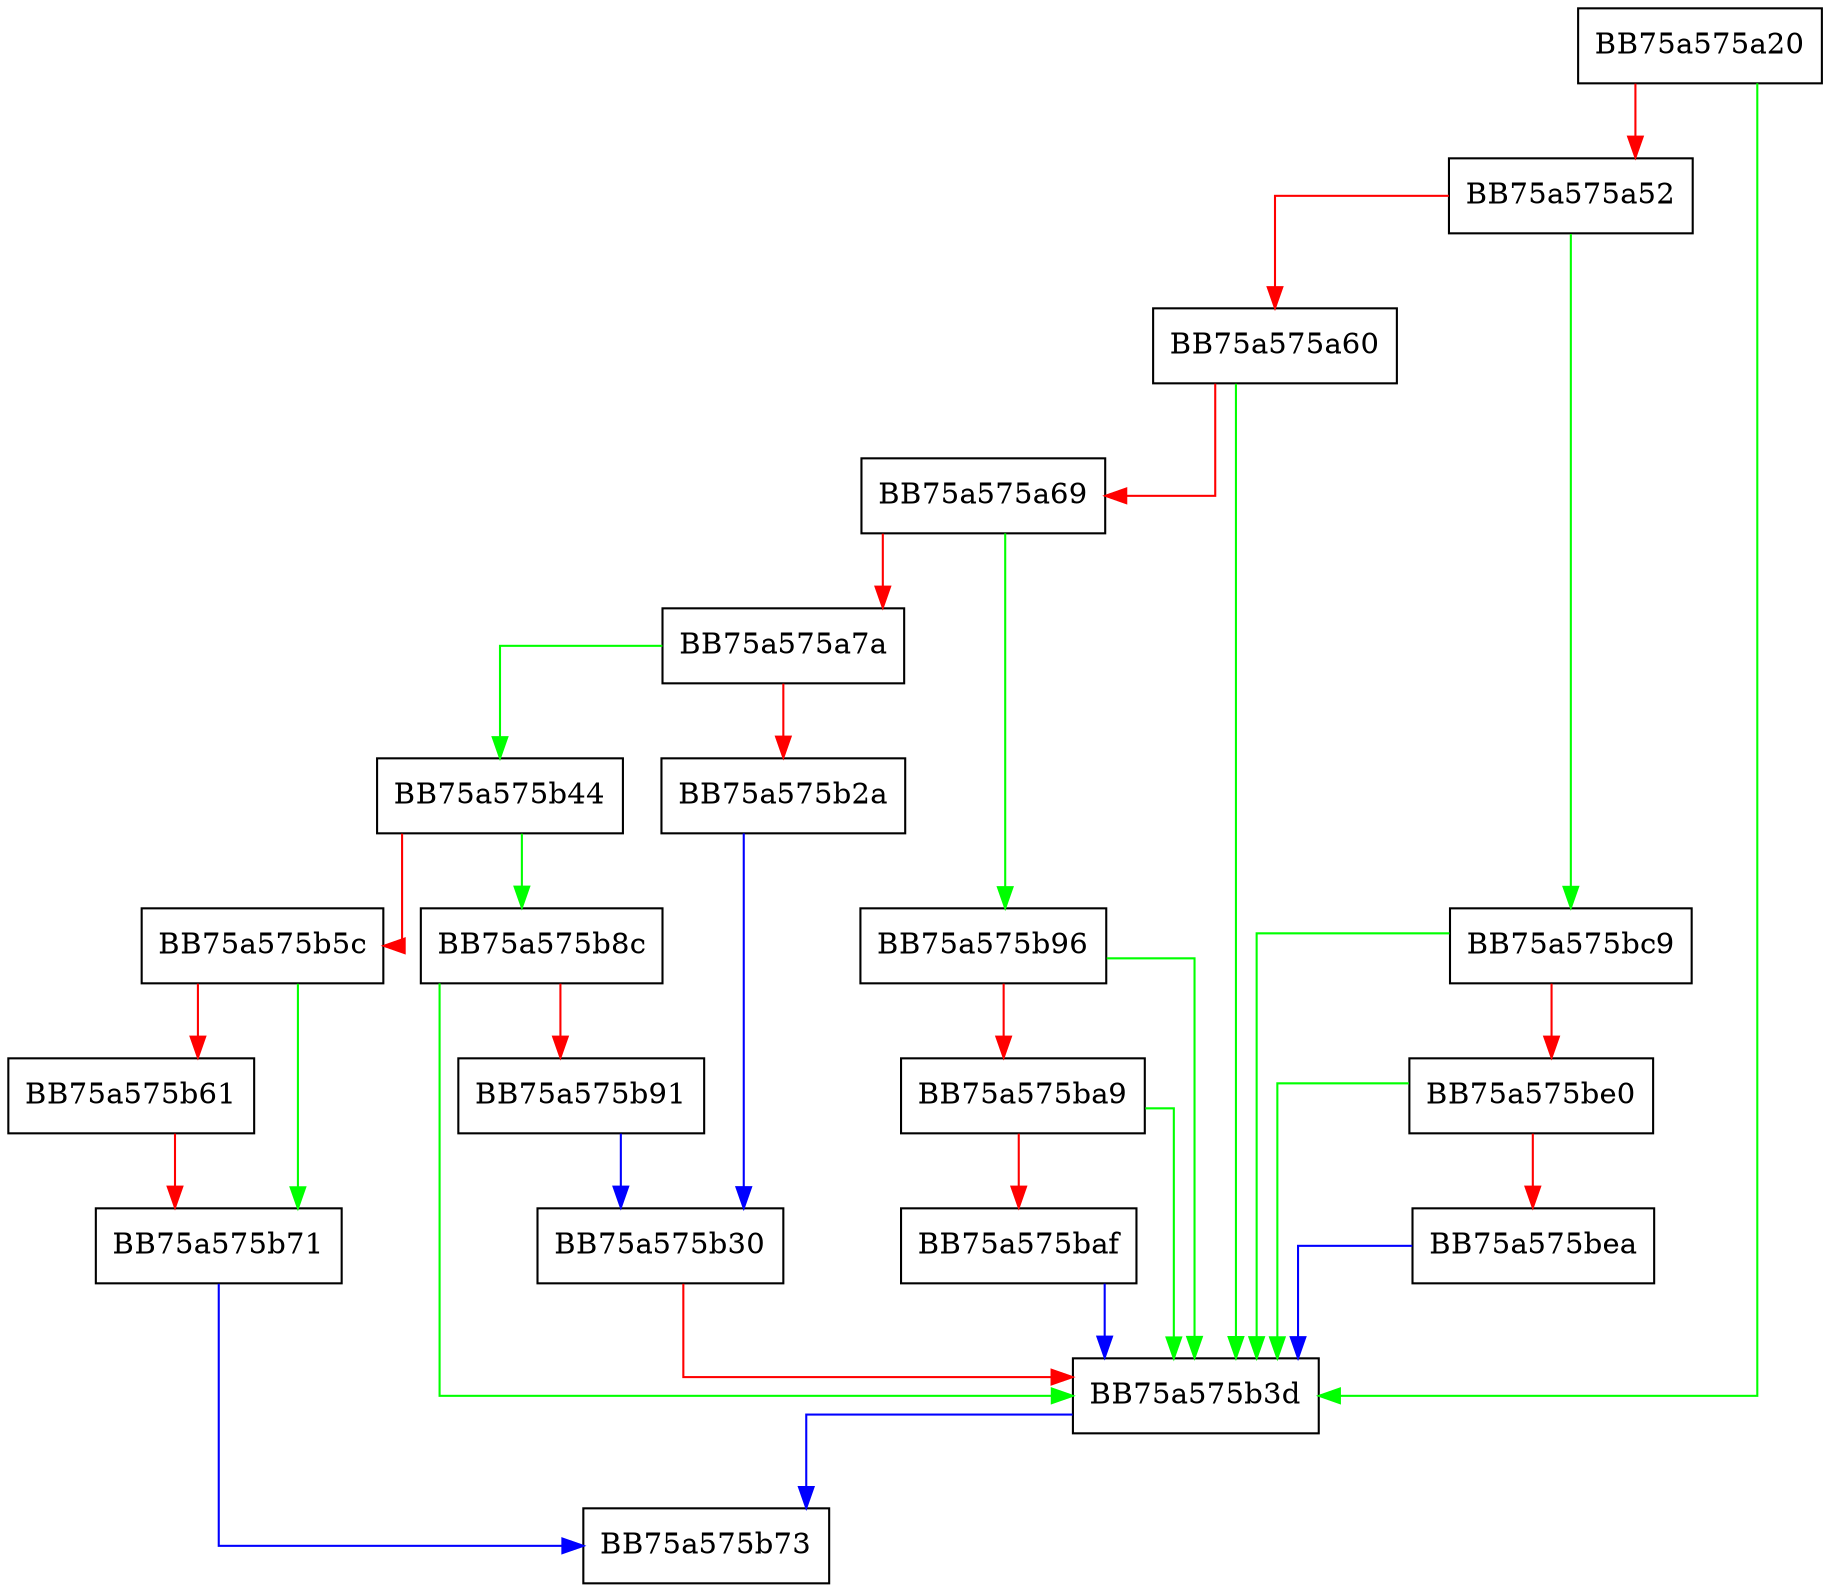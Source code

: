 digraph BinaryElement {
  node [shape="box"];
  graph [splines=ortho];
  BB75a575a20 -> BB75a575b3d [color="green"];
  BB75a575a20 -> BB75a575a52 [color="red"];
  BB75a575a52 -> BB75a575bc9 [color="green"];
  BB75a575a52 -> BB75a575a60 [color="red"];
  BB75a575a60 -> BB75a575b3d [color="green"];
  BB75a575a60 -> BB75a575a69 [color="red"];
  BB75a575a69 -> BB75a575b96 [color="green"];
  BB75a575a69 -> BB75a575a7a [color="red"];
  BB75a575a7a -> BB75a575b44 [color="green"];
  BB75a575a7a -> BB75a575b2a [color="red"];
  BB75a575b2a -> BB75a575b30 [color="blue"];
  BB75a575b30 -> BB75a575b3d [color="red"];
  BB75a575b3d -> BB75a575b73 [color="blue"];
  BB75a575b44 -> BB75a575b8c [color="green"];
  BB75a575b44 -> BB75a575b5c [color="red"];
  BB75a575b5c -> BB75a575b71 [color="green"];
  BB75a575b5c -> BB75a575b61 [color="red"];
  BB75a575b61 -> BB75a575b71 [color="red"];
  BB75a575b71 -> BB75a575b73 [color="blue"];
  BB75a575b8c -> BB75a575b3d [color="green"];
  BB75a575b8c -> BB75a575b91 [color="red"];
  BB75a575b91 -> BB75a575b30 [color="blue"];
  BB75a575b96 -> BB75a575b3d [color="green"];
  BB75a575b96 -> BB75a575ba9 [color="red"];
  BB75a575ba9 -> BB75a575b3d [color="green"];
  BB75a575ba9 -> BB75a575baf [color="red"];
  BB75a575baf -> BB75a575b3d [color="blue"];
  BB75a575bc9 -> BB75a575b3d [color="green"];
  BB75a575bc9 -> BB75a575be0 [color="red"];
  BB75a575be0 -> BB75a575b3d [color="green"];
  BB75a575be0 -> BB75a575bea [color="red"];
  BB75a575bea -> BB75a575b3d [color="blue"];
}